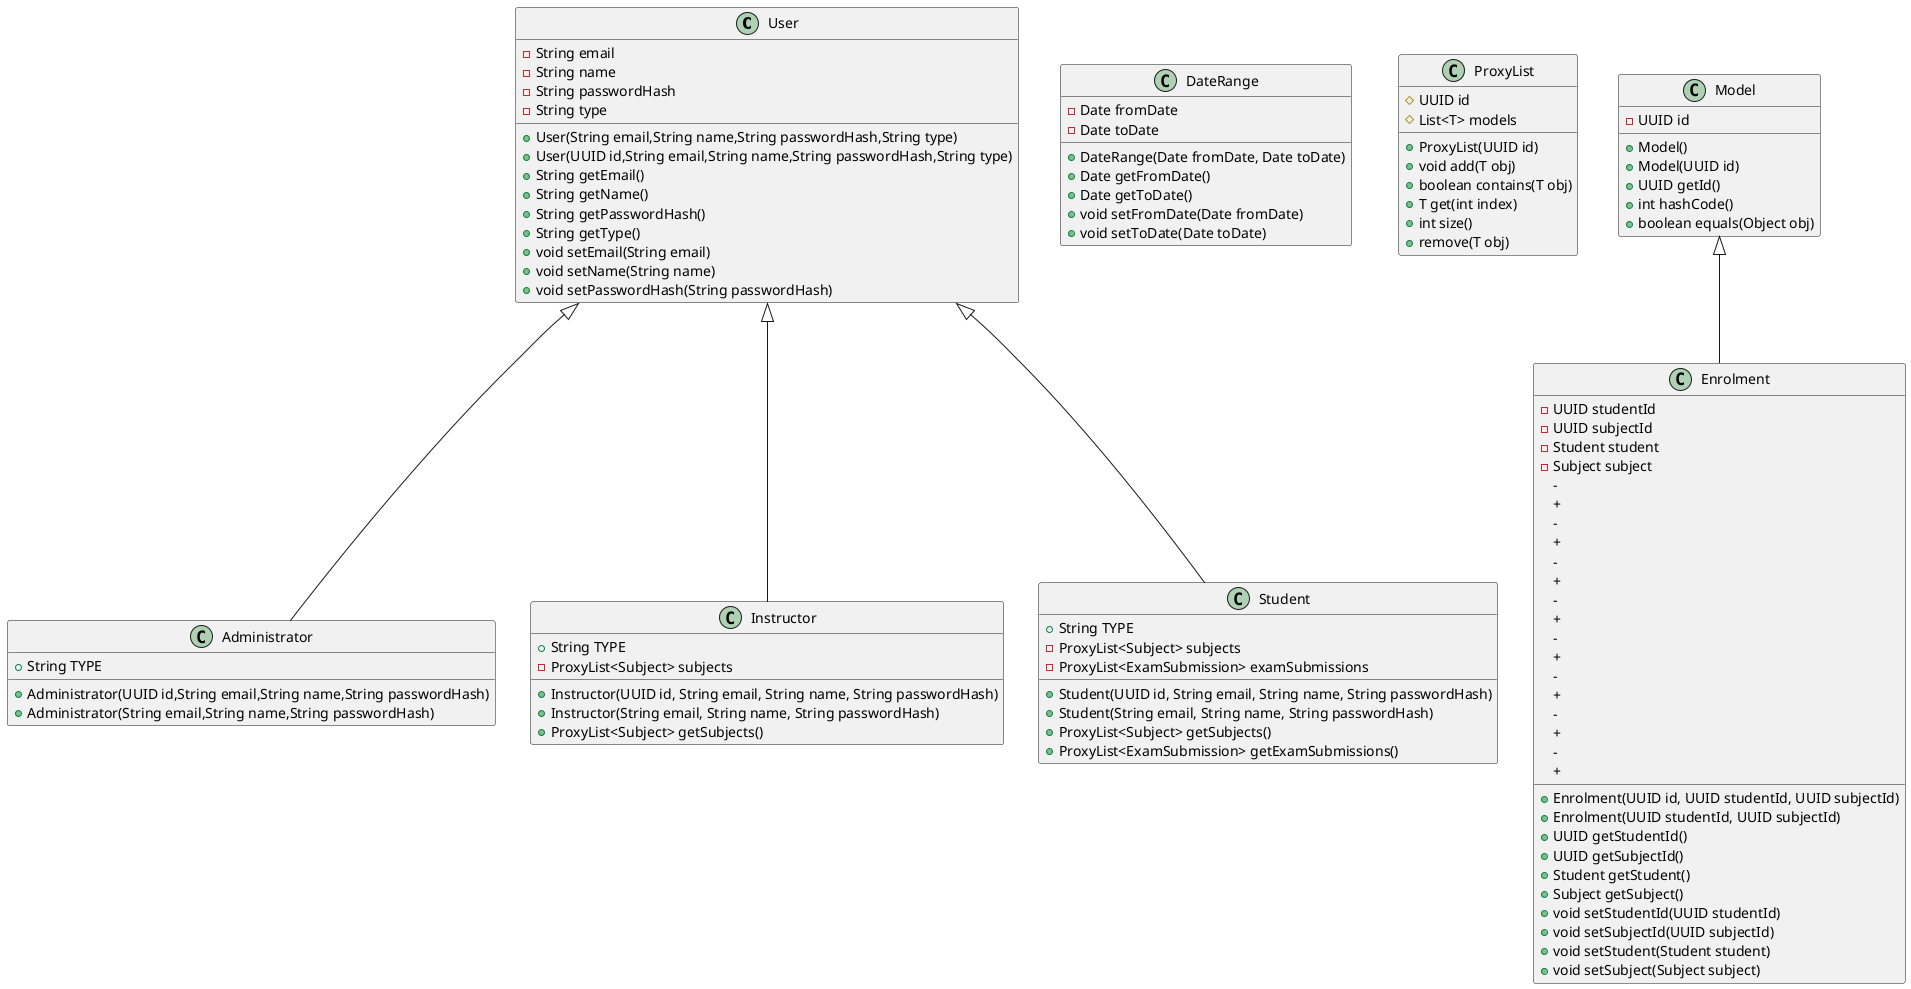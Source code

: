 @startuml


User <|-- Administrator
User <|-- Instructor
User <|-- Student


class User {
 - String email
 - String name
 - String passwordHash
 - String type
 + User(String email,String name,String passwordHash,String type)
 + User(UUID id,String email,String name,String passwordHash,String type)
 + String getEmail()
 + String getName()
 + String getPasswordHash()
 + String getType()
 + void setEmail(String email)
 + void setName(String name)
 + void setPasswordHash(String passwordHash)
}

class Administrator {
 + String TYPE
 + Administrator(UUID id,String email,String name,String passwordHash)
 + Administrator(String email,String name,String passwordHash)
}

class Instructor {
 + String TYPE
 - ProxyList<Subject> subjects
 + Instructor(UUID id, String email, String name, String passwordHash)
 + Instructor(String email, String name, String passwordHash)
 + ProxyList<Subject> getSubjects()
}

class Student {
 + String TYPE
 - ProxyList<Subject> subjects
 - ProxyList<ExamSubmission> examSubmissions
 + Student(UUID id, String email, String name, String passwordHash)
 + Student(String email, String name, String passwordHash)
 + ProxyList<Subject> getSubjects()
 + ProxyList<ExamSubmission> getExamSubmissions()
}

class DateRange {
 - Date fromDate
 - Date toDate
 + DateRange(Date fromDate, Date toDate)
 + Date getFromDate()
 + Date getToDate()
 + void setFromDate(Date fromDate)
 + void setToDate(Date toDate)
 }

class ProxyList {
 # UUID id
 # List<T> models
 + ProxyList(UUID id)
 + void add(T obj)
 + boolean contains(T obj)
 + T get(int index)
 + int size()
 + remove(T obj)
 }

Model <|-- Enrolment

 class Enrolment {
 - UUID studentId
 - UUID subjectId
 - Student student
 - Subject subject
 + Enrolment(UUID id, UUID studentId, UUID subjectId)
 + Enrolment(UUID studentId, UUID subjectId)
 + UUID getStudentId()
 + UUID getSubjectId()
 + Student getStudent()
 + Subject getSubject()
 + void setStudentId(UUID studentId)
 + void setSubjectId(UUID subjectId)
 + void setStudent(Student student)
 + void setSubject(Subject subject)
 }
 
 class Model {
 - UUID id
 + Model()
 + Model(UUID id)
 + UUID getId()
 + int hashCode()
 + boolean equals(Object obj)
 }
 
 
 
 class Enrolment {
 - 
 + 
 }
 
 class Enrolment {
 - 
 + 
 }
 
 class Enrolment {
 - 
 + 
 }
 
 class Enrolment {
 - 
 + 
 }
 
 class Enrolment {
 - 
 + 
 }
 
 class Enrolment {
 - 
 + 
 }
 
 class Enrolment {
 - 
 + 
 }
 
 class Enrolment {
 - 
 + 
 }
 
@enduml